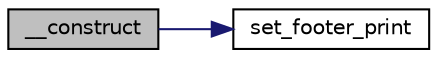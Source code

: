 digraph "__construct"
{
  edge [fontname="Helvetica",fontsize="10",labelfontname="Helvetica",labelfontsize="10"];
  node [fontname="Helvetica",fontsize="10",shape=record];
  rankdir="LR";
  Node0 [label="__construct",height=0.2,width=0.4,color="black", fillcolor="grey75", style="filled", fontcolor="black"];
  Node0 -> Node1 [color="midnightblue",fontsize="10",style="solid",fontname="Helvetica"];
  Node1 [label="set_footer_print",height=0.2,width=0.4,color="black", fillcolor="white", style="filled",URL="$class_class_company.html#acab5f801a524d772516bd8632dd54cc7",tooltip="Definir texto de rodapé da impressão. "];
}

